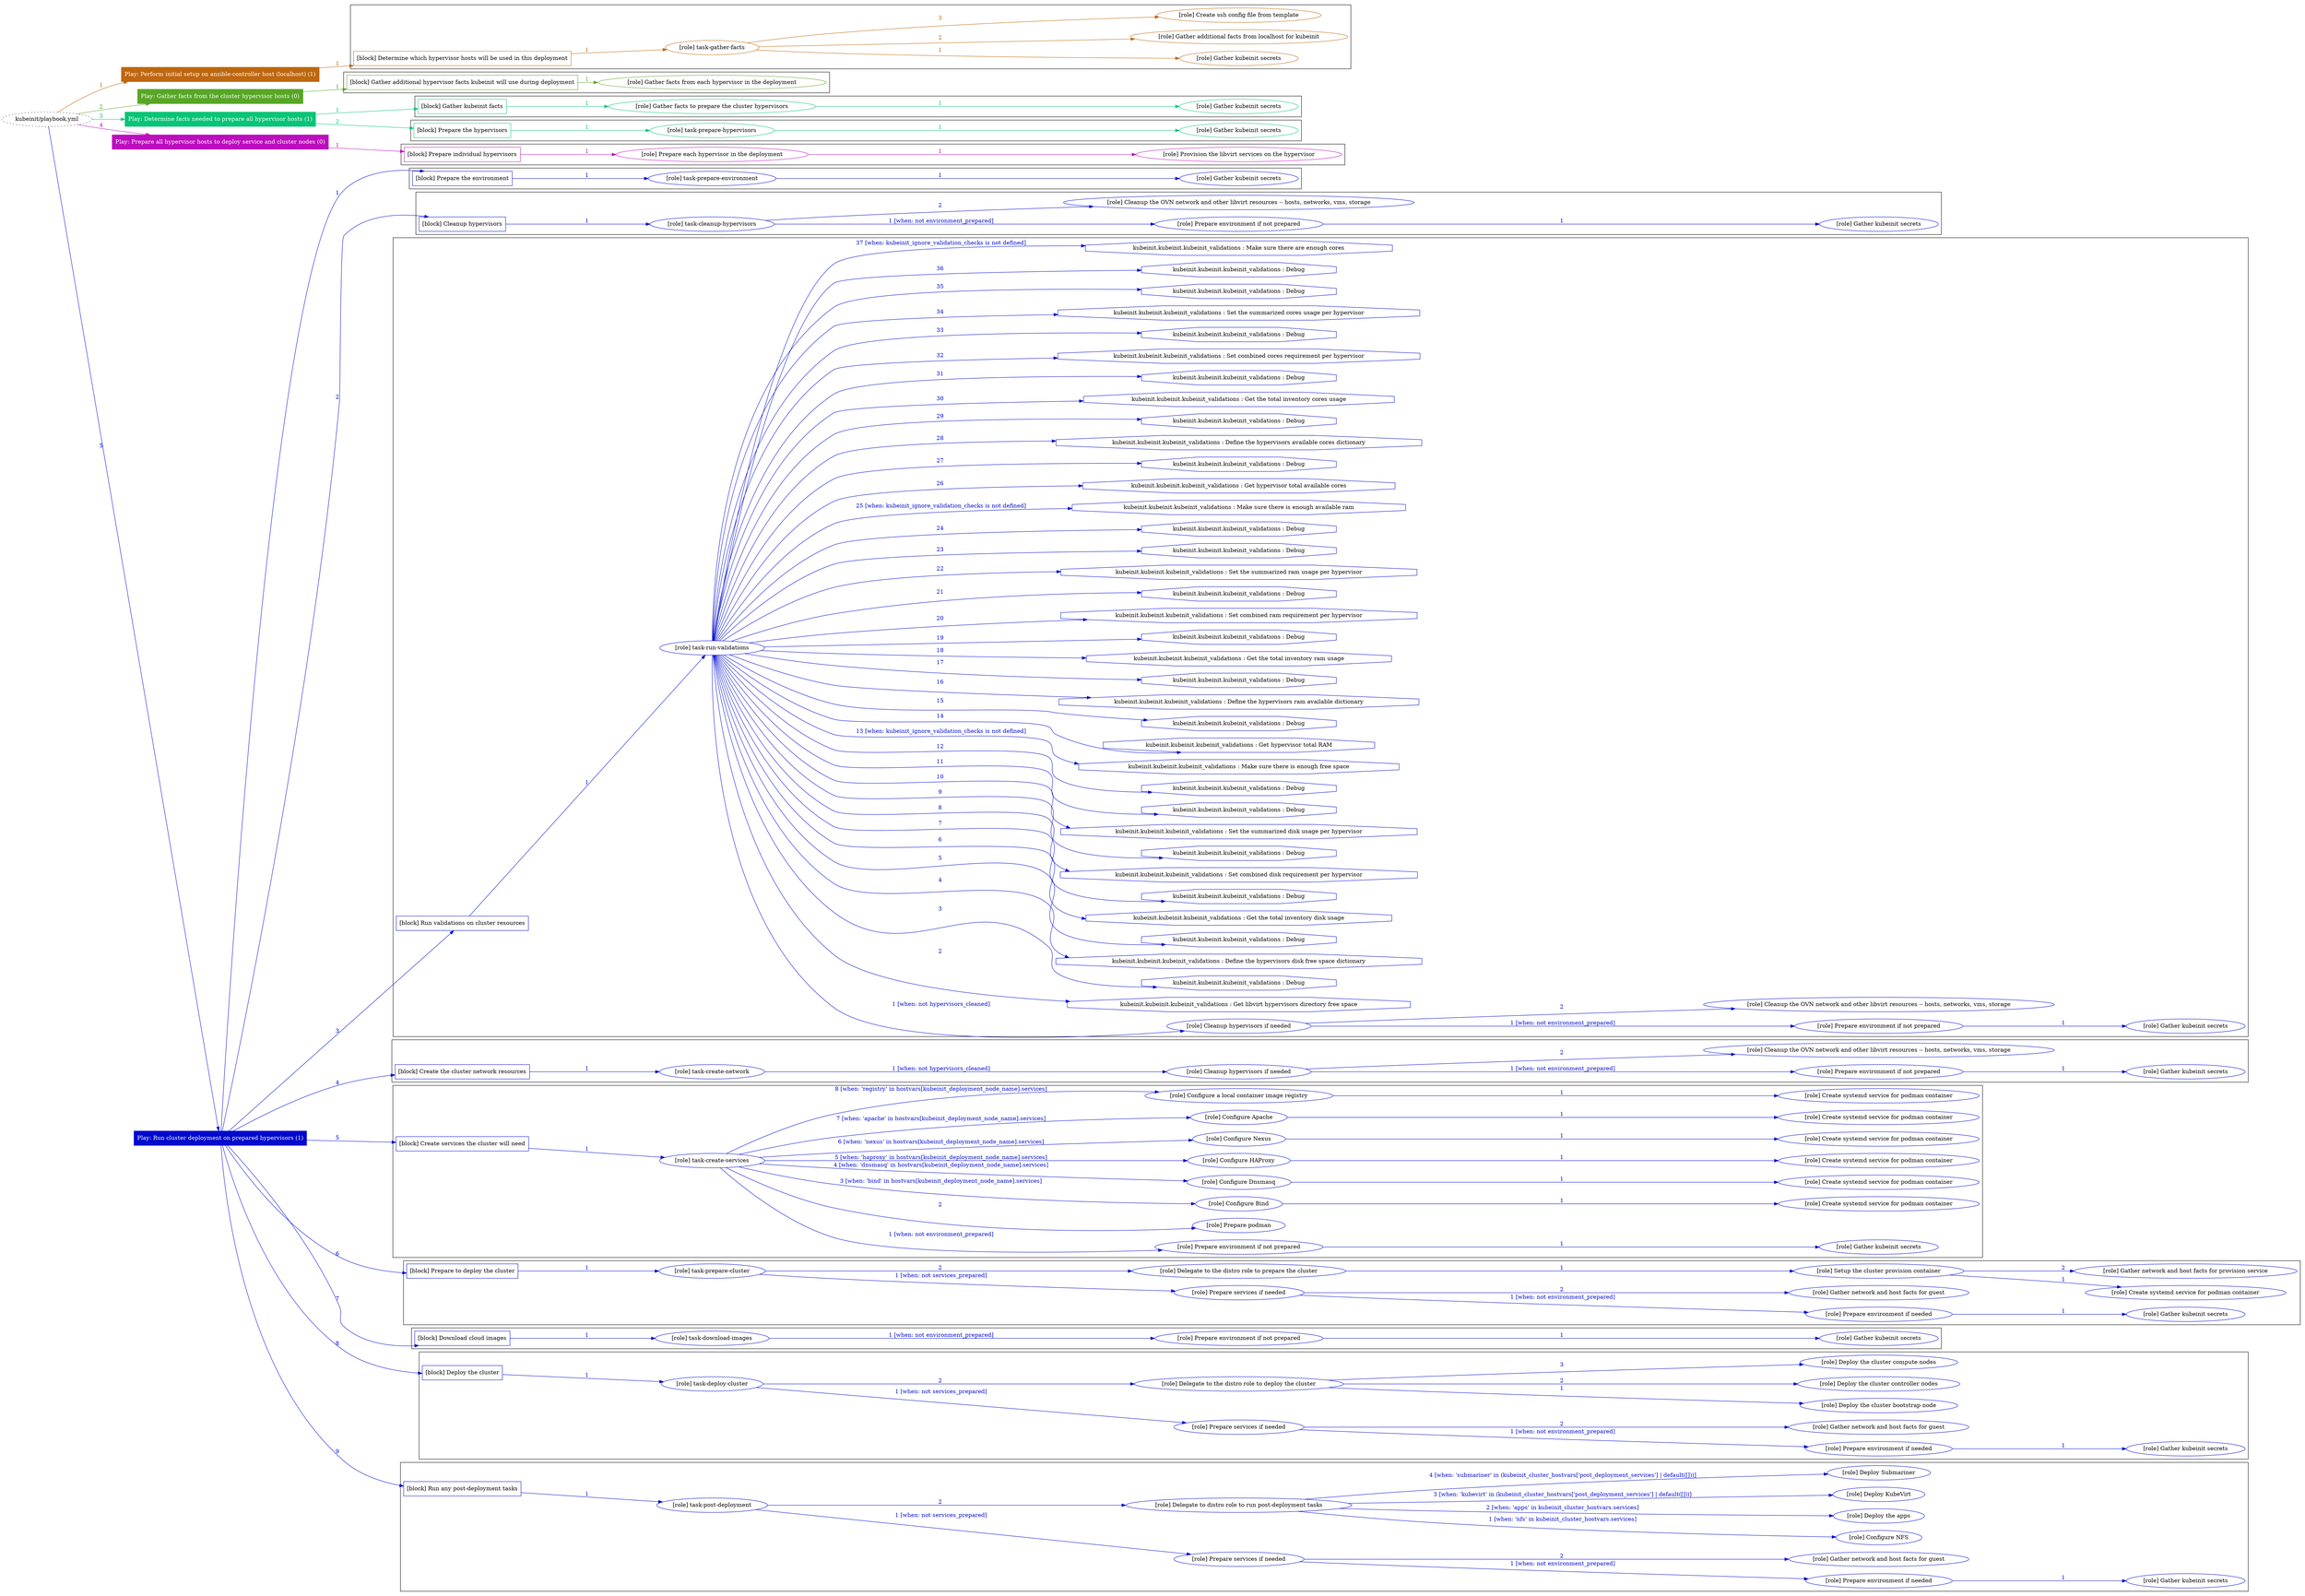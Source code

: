 digraph {
	graph [concentrate=true ordering=in rankdir=LR ratio=fill]
	edge [esep=5 sep=10]
	"kubeinit/playbook.yml" [URL="/home/runner/work/kubeinit/kubeinit/kubeinit/playbook.yml" id=playbook_6e9b1cd7 style=dotted]
	"kubeinit/playbook.yml" -> play_17828475 [label="1 " color="#be670e" fontcolor="#be670e" id=edge_2631ccce labeltooltip="1 " tooltip="1 "]
	subgraph "Play: Perform initial setup on ansible-controller host (localhost) (1)" {
		play_17828475 [label="Play: Perform initial setup on ansible-controller host (localhost) (1)" URL="/home/runner/work/kubeinit/kubeinit/kubeinit/playbook.yml" color="#be670e" fontcolor="#ffffff" id=play_17828475 shape=box style=filled tooltip=localhost]
		play_17828475 -> block_05e86f33 [label=1 color="#be670e" fontcolor="#be670e" id=edge_4483a5c8 labeltooltip=1 tooltip=1]
		subgraph cluster_block_05e86f33 {
			block_05e86f33 [label="[block] Determine which hypervisor hosts will be used in this deployment" URL="/home/runner/work/kubeinit/kubeinit/kubeinit/playbook.yml" color="#be670e" id=block_05e86f33 labeltooltip="Determine which hypervisor hosts will be used in this deployment" shape=box tooltip="Determine which hypervisor hosts will be used in this deployment"]
			block_05e86f33 -> role_974c2410 [label="1 " color="#be670e" fontcolor="#be670e" id=edge_63c6b1e0 labeltooltip="1 " tooltip="1 "]
			subgraph "task-gather-facts" {
				role_974c2410 [label="[role] task-gather-facts" URL="/home/runner/work/kubeinit/kubeinit/kubeinit/playbook.yml" color="#be670e" id=role_974c2410 tooltip="task-gather-facts"]
				role_974c2410 -> role_6c44ac92 [label="1 " color="#be670e" fontcolor="#be670e" id=edge_ca97b721 labeltooltip="1 " tooltip="1 "]
				subgraph "Gather kubeinit secrets" {
					role_6c44ac92 [label="[role] Gather kubeinit secrets" URL="/home/runner/.ansible/collections/ansible_collections/kubeinit/kubeinit/roles/kubeinit_prepare/tasks/build_hypervisors_group.yml" color="#be670e" id=role_6c44ac92 tooltip="Gather kubeinit secrets"]
				}
				role_974c2410 -> role_67366882 [label="2 " color="#be670e" fontcolor="#be670e" id=edge_5479550d labeltooltip="2 " tooltip="2 "]
				subgraph "Gather additional facts from localhost for kubeinit" {
					role_67366882 [label="[role] Gather additional facts from localhost for kubeinit" URL="/home/runner/.ansible/collections/ansible_collections/kubeinit/kubeinit/roles/kubeinit_prepare/tasks/build_hypervisors_group.yml" color="#be670e" id=role_67366882 tooltip="Gather additional facts from localhost for kubeinit"]
				}
				role_974c2410 -> role_d142d4bc [label="3 " color="#be670e" fontcolor="#be670e" id=edge_450cd1a2 labeltooltip="3 " tooltip="3 "]
				subgraph "Create ssh config file from template" {
					role_d142d4bc [label="[role] Create ssh config file from template" URL="/home/runner/.ansible/collections/ansible_collections/kubeinit/kubeinit/roles/kubeinit_prepare/tasks/build_hypervisors_group.yml" color="#be670e" id=role_d142d4bc tooltip="Create ssh config file from template"]
				}
			}
		}
	}
	"kubeinit/playbook.yml" -> play_840efe12 [label="2 " color="#58a626" fontcolor="#58a626" id=edge_7b0f6bca labeltooltip="2 " tooltip="2 "]
	subgraph "Play: Gather facts from the cluster hypervisor hosts (0)" {
		play_840efe12 [label="Play: Gather facts from the cluster hypervisor hosts (0)" URL="/home/runner/work/kubeinit/kubeinit/kubeinit/playbook.yml" color="#58a626" fontcolor="#ffffff" id=play_840efe12 shape=box style=filled tooltip="Play: Gather facts from the cluster hypervisor hosts (0)"]
		play_840efe12 -> block_e79009fc [label=1 color="#58a626" fontcolor="#58a626" id=edge_a2ae7543 labeltooltip=1 tooltip=1]
		subgraph cluster_block_e79009fc {
			block_e79009fc [label="[block] Gather additional hypervisor facts kubeinit will use during deployment" URL="/home/runner/work/kubeinit/kubeinit/kubeinit/playbook.yml" color="#58a626" id=block_e79009fc labeltooltip="Gather additional hypervisor facts kubeinit will use during deployment" shape=box tooltip="Gather additional hypervisor facts kubeinit will use during deployment"]
			block_e79009fc -> role_c709c965 [label="1 " color="#58a626" fontcolor="#58a626" id=edge_a54cef83 labeltooltip="1 " tooltip="1 "]
			subgraph "Gather facts from each hypervisor in the deployment" {
				role_c709c965 [label="[role] Gather facts from each hypervisor in the deployment" URL="/home/runner/work/kubeinit/kubeinit/kubeinit/playbook.yml" color="#58a626" id=role_c709c965 tooltip="Gather facts from each hypervisor in the deployment"]
			}
		}
	}
	"kubeinit/playbook.yml" -> play_ebd79606 [label="3 " color="#08c477" fontcolor="#08c477" id=edge_adaf4696 labeltooltip="3 " tooltip="3 "]
	subgraph "Play: Determine facts needed to prepare all hypervisor hosts (1)" {
		play_ebd79606 [label="Play: Determine facts needed to prepare all hypervisor hosts (1)" URL="/home/runner/work/kubeinit/kubeinit/kubeinit/playbook.yml" color="#08c477" fontcolor="#ffffff" id=play_ebd79606 shape=box style=filled tooltip=localhost]
		play_ebd79606 -> block_39ba3e7a [label=1 color="#08c477" fontcolor="#08c477" id=edge_d859cfcb labeltooltip=1 tooltip=1]
		subgraph cluster_block_39ba3e7a {
			block_39ba3e7a [label="[block] Gather kubeinit facts" URL="/home/runner/work/kubeinit/kubeinit/kubeinit/playbook.yml" color="#08c477" id=block_39ba3e7a labeltooltip="Gather kubeinit facts" shape=box tooltip="Gather kubeinit facts"]
			block_39ba3e7a -> role_59e2aba2 [label="1 " color="#08c477" fontcolor="#08c477" id=edge_9f83927d labeltooltip="1 " tooltip="1 "]
			subgraph "Gather facts to prepare the cluster hypervisors" {
				role_59e2aba2 [label="[role] Gather facts to prepare the cluster hypervisors" URL="/home/runner/work/kubeinit/kubeinit/kubeinit/playbook.yml" color="#08c477" id=role_59e2aba2 tooltip="Gather facts to prepare the cluster hypervisors"]
				role_59e2aba2 -> role_e1e87e1a [label="1 " color="#08c477" fontcolor="#08c477" id=edge_e8ee8a85 labeltooltip="1 " tooltip="1 "]
				subgraph "Gather kubeinit secrets" {
					role_e1e87e1a [label="[role] Gather kubeinit secrets" URL="/home/runner/.ansible/collections/ansible_collections/kubeinit/kubeinit/roles/kubeinit_prepare/tasks/gather_kubeinit_facts.yml" color="#08c477" id=role_e1e87e1a tooltip="Gather kubeinit secrets"]
				}
			}
		}
		play_ebd79606 -> block_ca07d751 [label=2 color="#08c477" fontcolor="#08c477" id=edge_2a9878cd labeltooltip=2 tooltip=2]
		subgraph cluster_block_ca07d751 {
			block_ca07d751 [label="[block] Prepare the hypervisors" URL="/home/runner/work/kubeinit/kubeinit/kubeinit/playbook.yml" color="#08c477" id=block_ca07d751 labeltooltip="Prepare the hypervisors" shape=box tooltip="Prepare the hypervisors"]
			block_ca07d751 -> role_4c857baa [label="1 " color="#08c477" fontcolor="#08c477" id=edge_a327e0c8 labeltooltip="1 " tooltip="1 "]
			subgraph "task-prepare-hypervisors" {
				role_4c857baa [label="[role] task-prepare-hypervisors" URL="/home/runner/work/kubeinit/kubeinit/kubeinit/playbook.yml" color="#08c477" id=role_4c857baa tooltip="task-prepare-hypervisors"]
				role_4c857baa -> role_1abb6927 [label="1 " color="#08c477" fontcolor="#08c477" id=edge_7c9d0575 labeltooltip="1 " tooltip="1 "]
				subgraph "Gather kubeinit secrets" {
					role_1abb6927 [label="[role] Gather kubeinit secrets" URL="/home/runner/.ansible/collections/ansible_collections/kubeinit/kubeinit/roles/kubeinit_prepare/tasks/gather_kubeinit_facts.yml" color="#08c477" id=role_1abb6927 tooltip="Gather kubeinit secrets"]
				}
			}
		}
	}
	"kubeinit/playbook.yml" -> play_6869d638 [label="4 " color="#bc0ebe" fontcolor="#bc0ebe" id=edge_450a2d82 labeltooltip="4 " tooltip="4 "]
	subgraph "Play: Prepare all hypervisor hosts to deploy service and cluster nodes (0)" {
		play_6869d638 [label="Play: Prepare all hypervisor hosts to deploy service and cluster nodes (0)" URL="/home/runner/work/kubeinit/kubeinit/kubeinit/playbook.yml" color="#bc0ebe" fontcolor="#ffffff" id=play_6869d638 shape=box style=filled tooltip="Play: Prepare all hypervisor hosts to deploy service and cluster nodes (0)"]
		play_6869d638 -> block_dd43c02d [label=1 color="#bc0ebe" fontcolor="#bc0ebe" id=edge_bb6c30a9 labeltooltip=1 tooltip=1]
		subgraph cluster_block_dd43c02d {
			block_dd43c02d [label="[block] Prepare individual hypervisors" URL="/home/runner/work/kubeinit/kubeinit/kubeinit/playbook.yml" color="#bc0ebe" id=block_dd43c02d labeltooltip="Prepare individual hypervisors" shape=box tooltip="Prepare individual hypervisors"]
			block_dd43c02d -> role_f1cc5666 [label="1 " color="#bc0ebe" fontcolor="#bc0ebe" id=edge_e613bced labeltooltip="1 " tooltip="1 "]
			subgraph "Prepare each hypervisor in the deployment" {
				role_f1cc5666 [label="[role] Prepare each hypervisor in the deployment" URL="/home/runner/work/kubeinit/kubeinit/kubeinit/playbook.yml" color="#bc0ebe" id=role_f1cc5666 tooltip="Prepare each hypervisor in the deployment"]
				role_f1cc5666 -> role_13d34763 [label="1 " color="#bc0ebe" fontcolor="#bc0ebe" id=edge_16bd6586 labeltooltip="1 " tooltip="1 "]
				subgraph "Provision the libvirt services on the hypervisor" {
					role_13d34763 [label="[role] Provision the libvirt services on the hypervisor" URL="/home/runner/.ansible/collections/ansible_collections/kubeinit/kubeinit/roles/kubeinit_prepare/tasks/prepare_hypervisor.yml" color="#bc0ebe" id=role_13d34763 tooltip="Provision the libvirt services on the hypervisor"]
				}
			}
		}
	}
	"kubeinit/playbook.yml" -> play_793fb6f6 [label="5 " color="#0009cc" fontcolor="#0009cc" id=edge_025371e0 labeltooltip="5 " tooltip="5 "]
	subgraph "Play: Run cluster deployment on prepared hypervisors (1)" {
		play_793fb6f6 [label="Play: Run cluster deployment on prepared hypervisors (1)" URL="/home/runner/work/kubeinit/kubeinit/kubeinit/playbook.yml" color="#0009cc" fontcolor="#ffffff" id=play_793fb6f6 shape=box style=filled tooltip=localhost]
		play_793fb6f6 -> block_c3327be5 [label=1 color="#0009cc" fontcolor="#0009cc" id=edge_adbe7073 labeltooltip=1 tooltip=1]
		subgraph cluster_block_c3327be5 {
			block_c3327be5 [label="[block] Prepare the environment" URL="/home/runner/work/kubeinit/kubeinit/kubeinit/playbook.yml" color="#0009cc" id=block_c3327be5 labeltooltip="Prepare the environment" shape=box tooltip="Prepare the environment"]
			block_c3327be5 -> role_411b9f0e [label="1 " color="#0009cc" fontcolor="#0009cc" id=edge_153d1f2f labeltooltip="1 " tooltip="1 "]
			subgraph "task-prepare-environment" {
				role_411b9f0e [label="[role] task-prepare-environment" URL="/home/runner/work/kubeinit/kubeinit/kubeinit/playbook.yml" color="#0009cc" id=role_411b9f0e tooltip="task-prepare-environment"]
				role_411b9f0e -> role_8570373a [label="1 " color="#0009cc" fontcolor="#0009cc" id=edge_1b6ac0b4 labeltooltip="1 " tooltip="1 "]
				subgraph "Gather kubeinit secrets" {
					role_8570373a [label="[role] Gather kubeinit secrets" URL="/home/runner/.ansible/collections/ansible_collections/kubeinit/kubeinit/roles/kubeinit_prepare/tasks/gather_kubeinit_facts.yml" color="#0009cc" id=role_8570373a tooltip="Gather kubeinit secrets"]
				}
			}
		}
		play_793fb6f6 -> block_4c3bb15e [label=2 color="#0009cc" fontcolor="#0009cc" id=edge_aaaa2c9e labeltooltip=2 tooltip=2]
		subgraph cluster_block_4c3bb15e {
			block_4c3bb15e [label="[block] Cleanup hypervisors" URL="/home/runner/work/kubeinit/kubeinit/kubeinit/playbook.yml" color="#0009cc" id=block_4c3bb15e labeltooltip="Cleanup hypervisors" shape=box tooltip="Cleanup hypervisors"]
			block_4c3bb15e -> role_53510370 [label="1 " color="#0009cc" fontcolor="#0009cc" id=edge_132494bd labeltooltip="1 " tooltip="1 "]
			subgraph "task-cleanup-hypervisors" {
				role_53510370 [label="[role] task-cleanup-hypervisors" URL="/home/runner/work/kubeinit/kubeinit/kubeinit/playbook.yml" color="#0009cc" id=role_53510370 tooltip="task-cleanup-hypervisors"]
				role_53510370 -> role_9cdfce08 [label="1 [when: not environment_prepared]" color="#0009cc" fontcolor="#0009cc" id=edge_9ce27515 labeltooltip="1 [when: not environment_prepared]" tooltip="1 [when: not environment_prepared]"]
				subgraph "Prepare environment if not prepared" {
					role_9cdfce08 [label="[role] Prepare environment if not prepared" URL="/home/runner/.ansible/collections/ansible_collections/kubeinit/kubeinit/roles/kubeinit_prepare/tasks/cleanup_hypervisors.yml" color="#0009cc" id=role_9cdfce08 tooltip="Prepare environment if not prepared"]
					role_9cdfce08 -> role_b8306196 [label="1 " color="#0009cc" fontcolor="#0009cc" id=edge_8c3e60a5 labeltooltip="1 " tooltip="1 "]
					subgraph "Gather kubeinit secrets" {
						role_b8306196 [label="[role] Gather kubeinit secrets" URL="/home/runner/.ansible/collections/ansible_collections/kubeinit/kubeinit/roles/kubeinit_prepare/tasks/gather_kubeinit_facts.yml" color="#0009cc" id=role_b8306196 tooltip="Gather kubeinit secrets"]
					}
				}
				role_53510370 -> role_f435dbc2 [label="2 " color="#0009cc" fontcolor="#0009cc" id=edge_06ce56d2 labeltooltip="2 " tooltip="2 "]
				subgraph "Cleanup the OVN network and other libvirt resources -- hosts, networks, vms, storage" {
					role_f435dbc2 [label="[role] Cleanup the OVN network and other libvirt resources -- hosts, networks, vms, storage" URL="/home/runner/.ansible/collections/ansible_collections/kubeinit/kubeinit/roles/kubeinit_prepare/tasks/cleanup_hypervisors.yml" color="#0009cc" id=role_f435dbc2 tooltip="Cleanup the OVN network and other libvirt resources -- hosts, networks, vms, storage"]
				}
			}
		}
		play_793fb6f6 -> block_ac46249a [label=3 color="#0009cc" fontcolor="#0009cc" id=edge_e923f9e0 labeltooltip=3 tooltip=3]
		subgraph cluster_block_ac46249a {
			block_ac46249a [label="[block] Run validations on cluster resources" URL="/home/runner/work/kubeinit/kubeinit/kubeinit/playbook.yml" color="#0009cc" id=block_ac46249a labeltooltip="Run validations on cluster resources" shape=box tooltip="Run validations on cluster resources"]
			block_ac46249a -> role_571c3958 [label="1 " color="#0009cc" fontcolor="#0009cc" id=edge_da13a7b1 labeltooltip="1 " tooltip="1 "]
			subgraph "task-run-validations" {
				role_571c3958 [label="[role] task-run-validations" URL="/home/runner/work/kubeinit/kubeinit/kubeinit/playbook.yml" color="#0009cc" id=role_571c3958 tooltip="task-run-validations"]
				role_571c3958 -> role_8099f9e7 [label="1 [when: not hypervisors_cleaned]" color="#0009cc" fontcolor="#0009cc" id=edge_ddad32be labeltooltip="1 [when: not hypervisors_cleaned]" tooltip="1 [when: not hypervisors_cleaned]"]
				subgraph "Cleanup hypervisors if needed" {
					role_8099f9e7 [label="[role] Cleanup hypervisors if needed" URL="/home/runner/.ansible/collections/ansible_collections/kubeinit/kubeinit/roles/kubeinit_validations/tasks/main.yml" color="#0009cc" id=role_8099f9e7 tooltip="Cleanup hypervisors if needed"]
					role_8099f9e7 -> role_c64f1061 [label="1 [when: not environment_prepared]" color="#0009cc" fontcolor="#0009cc" id=edge_92e6f1b6 labeltooltip="1 [when: not environment_prepared]" tooltip="1 [when: not environment_prepared]"]
					subgraph "Prepare environment if not prepared" {
						role_c64f1061 [label="[role] Prepare environment if not prepared" URL="/home/runner/.ansible/collections/ansible_collections/kubeinit/kubeinit/roles/kubeinit_prepare/tasks/cleanup_hypervisors.yml" color="#0009cc" id=role_c64f1061 tooltip="Prepare environment if not prepared"]
						role_c64f1061 -> role_82dc3c8f [label="1 " color="#0009cc" fontcolor="#0009cc" id=edge_ea21cf1c labeltooltip="1 " tooltip="1 "]
						subgraph "Gather kubeinit secrets" {
							role_82dc3c8f [label="[role] Gather kubeinit secrets" URL="/home/runner/.ansible/collections/ansible_collections/kubeinit/kubeinit/roles/kubeinit_prepare/tasks/gather_kubeinit_facts.yml" color="#0009cc" id=role_82dc3c8f tooltip="Gather kubeinit secrets"]
						}
					}
					role_8099f9e7 -> role_727f6ccc [label="2 " color="#0009cc" fontcolor="#0009cc" id=edge_0e42f7ba labeltooltip="2 " tooltip="2 "]
					subgraph "Cleanup the OVN network and other libvirt resources -- hosts, networks, vms, storage" {
						role_727f6ccc [label="[role] Cleanup the OVN network and other libvirt resources -- hosts, networks, vms, storage" URL="/home/runner/.ansible/collections/ansible_collections/kubeinit/kubeinit/roles/kubeinit_prepare/tasks/cleanup_hypervisors.yml" color="#0009cc" id=role_727f6ccc tooltip="Cleanup the OVN network and other libvirt resources -- hosts, networks, vms, storage"]
					}
				}
				task_010ec82b [label="kubeinit.kubeinit.kubeinit_validations : Get libvirt hypervisors directory free space" URL="/home/runner/.ansible/collections/ansible_collections/kubeinit/kubeinit/roles/kubeinit_validations/tasks/10_libvirt_free_space.yml" color="#0009cc" id=task_010ec82b shape=octagon tooltip="kubeinit.kubeinit.kubeinit_validations : Get libvirt hypervisors directory free space"]
				role_571c3958 -> task_010ec82b [label="2 " color="#0009cc" fontcolor="#0009cc" id=edge_9d52810e labeltooltip="2 " tooltip="2 "]
				task_3d9d608a [label="kubeinit.kubeinit.kubeinit_validations : Debug" URL="/home/runner/.ansible/collections/ansible_collections/kubeinit/kubeinit/roles/kubeinit_validations/tasks/10_libvirt_free_space.yml" color="#0009cc" id=task_3d9d608a shape=octagon tooltip="kubeinit.kubeinit.kubeinit_validations : Debug"]
				role_571c3958 -> task_3d9d608a [label="3 " color="#0009cc" fontcolor="#0009cc" id=edge_87c4b4f4 labeltooltip="3 " tooltip="3 "]
				task_3bdbdf79 [label="kubeinit.kubeinit.kubeinit_validations : Define the hypervisors disk free space dictionary" URL="/home/runner/.ansible/collections/ansible_collections/kubeinit/kubeinit/roles/kubeinit_validations/tasks/10_libvirt_free_space.yml" color="#0009cc" id=task_3bdbdf79 shape=octagon tooltip="kubeinit.kubeinit.kubeinit_validations : Define the hypervisors disk free space dictionary"]
				role_571c3958 -> task_3bdbdf79 [label="4 " color="#0009cc" fontcolor="#0009cc" id=edge_0bcbb2ab labeltooltip="4 " tooltip="4 "]
				task_bd0b3fbe [label="kubeinit.kubeinit.kubeinit_validations : Debug" URL="/home/runner/.ansible/collections/ansible_collections/kubeinit/kubeinit/roles/kubeinit_validations/tasks/10_libvirt_free_space.yml" color="#0009cc" id=task_bd0b3fbe shape=octagon tooltip="kubeinit.kubeinit.kubeinit_validations : Debug"]
				role_571c3958 -> task_bd0b3fbe [label="5 " color="#0009cc" fontcolor="#0009cc" id=edge_f17867e4 labeltooltip="5 " tooltip="5 "]
				task_4c97fc6e [label="kubeinit.kubeinit.kubeinit_validations : Get the total inventory disk usage" URL="/home/runner/.ansible/collections/ansible_collections/kubeinit/kubeinit/roles/kubeinit_validations/tasks/10_libvirt_free_space.yml" color="#0009cc" id=task_4c97fc6e shape=octagon tooltip="kubeinit.kubeinit.kubeinit_validations : Get the total inventory disk usage"]
				role_571c3958 -> task_4c97fc6e [label="6 " color="#0009cc" fontcolor="#0009cc" id=edge_a9cf1e4e labeltooltip="6 " tooltip="6 "]
				task_890a0a61 [label="kubeinit.kubeinit.kubeinit_validations : Debug" URL="/home/runner/.ansible/collections/ansible_collections/kubeinit/kubeinit/roles/kubeinit_validations/tasks/10_libvirt_free_space.yml" color="#0009cc" id=task_890a0a61 shape=octagon tooltip="kubeinit.kubeinit.kubeinit_validations : Debug"]
				role_571c3958 -> task_890a0a61 [label="7 " color="#0009cc" fontcolor="#0009cc" id=edge_72bd10d7 labeltooltip="7 " tooltip="7 "]
				task_f452ad16 [label="kubeinit.kubeinit.kubeinit_validations : Set combined disk requirement per hypervisor" URL="/home/runner/.ansible/collections/ansible_collections/kubeinit/kubeinit/roles/kubeinit_validations/tasks/10_libvirt_free_space.yml" color="#0009cc" id=task_f452ad16 shape=octagon tooltip="kubeinit.kubeinit.kubeinit_validations : Set combined disk requirement per hypervisor"]
				role_571c3958 -> task_f452ad16 [label="8 " color="#0009cc" fontcolor="#0009cc" id=edge_de9f2be6 labeltooltip="8 " tooltip="8 "]
				task_45d91da0 [label="kubeinit.kubeinit.kubeinit_validations : Debug" URL="/home/runner/.ansible/collections/ansible_collections/kubeinit/kubeinit/roles/kubeinit_validations/tasks/10_libvirt_free_space.yml" color="#0009cc" id=task_45d91da0 shape=octagon tooltip="kubeinit.kubeinit.kubeinit_validations : Debug"]
				role_571c3958 -> task_45d91da0 [label="9 " color="#0009cc" fontcolor="#0009cc" id=edge_556b400a labeltooltip="9 " tooltip="9 "]
				task_d1f05ec2 [label="kubeinit.kubeinit.kubeinit_validations : Set the summarized disk usage per hypervisor" URL="/home/runner/.ansible/collections/ansible_collections/kubeinit/kubeinit/roles/kubeinit_validations/tasks/10_libvirt_free_space.yml" color="#0009cc" id=task_d1f05ec2 shape=octagon tooltip="kubeinit.kubeinit.kubeinit_validations : Set the summarized disk usage per hypervisor"]
				role_571c3958 -> task_d1f05ec2 [label="10 " color="#0009cc" fontcolor="#0009cc" id=edge_0d52d64e labeltooltip="10 " tooltip="10 "]
				task_83856a17 [label="kubeinit.kubeinit.kubeinit_validations : Debug" URL="/home/runner/.ansible/collections/ansible_collections/kubeinit/kubeinit/roles/kubeinit_validations/tasks/10_libvirt_free_space.yml" color="#0009cc" id=task_83856a17 shape=octagon tooltip="kubeinit.kubeinit.kubeinit_validations : Debug"]
				role_571c3958 -> task_83856a17 [label="11 " color="#0009cc" fontcolor="#0009cc" id=edge_b68e82c3 labeltooltip="11 " tooltip="11 "]
				task_8b8833a7 [label="kubeinit.kubeinit.kubeinit_validations : Debug" URL="/home/runner/.ansible/collections/ansible_collections/kubeinit/kubeinit/roles/kubeinit_validations/tasks/10_libvirt_free_space.yml" color="#0009cc" id=task_8b8833a7 shape=octagon tooltip="kubeinit.kubeinit.kubeinit_validations : Debug"]
				role_571c3958 -> task_8b8833a7 [label="12 " color="#0009cc" fontcolor="#0009cc" id=edge_52847f4e labeltooltip="12 " tooltip="12 "]
				task_f68ca1b2 [label="kubeinit.kubeinit.kubeinit_validations : Make sure there is enough free space" URL="/home/runner/.ansible/collections/ansible_collections/kubeinit/kubeinit/roles/kubeinit_validations/tasks/10_libvirt_free_space.yml" color="#0009cc" id=task_f68ca1b2 shape=octagon tooltip="kubeinit.kubeinit.kubeinit_validations : Make sure there is enough free space"]
				role_571c3958 -> task_f68ca1b2 [label="13 [when: kubeinit_ignore_validation_checks is not defined]" color="#0009cc" fontcolor="#0009cc" id=edge_0d8b22ad labeltooltip="13 [when: kubeinit_ignore_validation_checks is not defined]" tooltip="13 [when: kubeinit_ignore_validation_checks is not defined]"]
				task_7ef9685b [label="kubeinit.kubeinit.kubeinit_validations : Get hypervisor total RAM" URL="/home/runner/.ansible/collections/ansible_collections/kubeinit/kubeinit/roles/kubeinit_validations/tasks/20_libvirt_available_ram.yml" color="#0009cc" id=task_7ef9685b shape=octagon tooltip="kubeinit.kubeinit.kubeinit_validations : Get hypervisor total RAM"]
				role_571c3958 -> task_7ef9685b [label="14 " color="#0009cc" fontcolor="#0009cc" id=edge_4d56c7b6 labeltooltip="14 " tooltip="14 "]
				task_36574933 [label="kubeinit.kubeinit.kubeinit_validations : Debug" URL="/home/runner/.ansible/collections/ansible_collections/kubeinit/kubeinit/roles/kubeinit_validations/tasks/20_libvirt_available_ram.yml" color="#0009cc" id=task_36574933 shape=octagon tooltip="kubeinit.kubeinit.kubeinit_validations : Debug"]
				role_571c3958 -> task_36574933 [label="15 " color="#0009cc" fontcolor="#0009cc" id=edge_6ebfaaa6 labeltooltip="15 " tooltip="15 "]
				task_1a04e9ab [label="kubeinit.kubeinit.kubeinit_validations : Define the hypervisors ram available dictionary" URL="/home/runner/.ansible/collections/ansible_collections/kubeinit/kubeinit/roles/kubeinit_validations/tasks/20_libvirt_available_ram.yml" color="#0009cc" id=task_1a04e9ab shape=octagon tooltip="kubeinit.kubeinit.kubeinit_validations : Define the hypervisors ram available dictionary"]
				role_571c3958 -> task_1a04e9ab [label="16 " color="#0009cc" fontcolor="#0009cc" id=edge_77b17ad4 labeltooltip="16 " tooltip="16 "]
				task_a011b492 [label="kubeinit.kubeinit.kubeinit_validations : Debug" URL="/home/runner/.ansible/collections/ansible_collections/kubeinit/kubeinit/roles/kubeinit_validations/tasks/20_libvirt_available_ram.yml" color="#0009cc" id=task_a011b492 shape=octagon tooltip="kubeinit.kubeinit.kubeinit_validations : Debug"]
				role_571c3958 -> task_a011b492 [label="17 " color="#0009cc" fontcolor="#0009cc" id=edge_66f3148d labeltooltip="17 " tooltip="17 "]
				task_8c4d11b5 [label="kubeinit.kubeinit.kubeinit_validations : Get the total inventory ram usage" URL="/home/runner/.ansible/collections/ansible_collections/kubeinit/kubeinit/roles/kubeinit_validations/tasks/20_libvirt_available_ram.yml" color="#0009cc" id=task_8c4d11b5 shape=octagon tooltip="kubeinit.kubeinit.kubeinit_validations : Get the total inventory ram usage"]
				role_571c3958 -> task_8c4d11b5 [label="18 " color="#0009cc" fontcolor="#0009cc" id=edge_ff8cc958 labeltooltip="18 " tooltip="18 "]
				task_89d49323 [label="kubeinit.kubeinit.kubeinit_validations : Debug" URL="/home/runner/.ansible/collections/ansible_collections/kubeinit/kubeinit/roles/kubeinit_validations/tasks/20_libvirt_available_ram.yml" color="#0009cc" id=task_89d49323 shape=octagon tooltip="kubeinit.kubeinit.kubeinit_validations : Debug"]
				role_571c3958 -> task_89d49323 [label="19 " color="#0009cc" fontcolor="#0009cc" id=edge_160cbe3e labeltooltip="19 " tooltip="19 "]
				task_5cb8ec16 [label="kubeinit.kubeinit.kubeinit_validations : Set combined ram requirement per hypervisor" URL="/home/runner/.ansible/collections/ansible_collections/kubeinit/kubeinit/roles/kubeinit_validations/tasks/20_libvirt_available_ram.yml" color="#0009cc" id=task_5cb8ec16 shape=octagon tooltip="kubeinit.kubeinit.kubeinit_validations : Set combined ram requirement per hypervisor"]
				role_571c3958 -> task_5cb8ec16 [label="20 " color="#0009cc" fontcolor="#0009cc" id=edge_57994398 labeltooltip="20 " tooltip="20 "]
				task_177f886f [label="kubeinit.kubeinit.kubeinit_validations : Debug" URL="/home/runner/.ansible/collections/ansible_collections/kubeinit/kubeinit/roles/kubeinit_validations/tasks/20_libvirt_available_ram.yml" color="#0009cc" id=task_177f886f shape=octagon tooltip="kubeinit.kubeinit.kubeinit_validations : Debug"]
				role_571c3958 -> task_177f886f [label="21 " color="#0009cc" fontcolor="#0009cc" id=edge_45761af9 labeltooltip="21 " tooltip="21 "]
				task_1d4fa5b5 [label="kubeinit.kubeinit.kubeinit_validations : Set the summarized ram usage per hypervisor" URL="/home/runner/.ansible/collections/ansible_collections/kubeinit/kubeinit/roles/kubeinit_validations/tasks/20_libvirt_available_ram.yml" color="#0009cc" id=task_1d4fa5b5 shape=octagon tooltip="kubeinit.kubeinit.kubeinit_validations : Set the summarized ram usage per hypervisor"]
				role_571c3958 -> task_1d4fa5b5 [label="22 " color="#0009cc" fontcolor="#0009cc" id=edge_03c9fbe1 labeltooltip="22 " tooltip="22 "]
				task_07105c2c [label="kubeinit.kubeinit.kubeinit_validations : Debug" URL="/home/runner/.ansible/collections/ansible_collections/kubeinit/kubeinit/roles/kubeinit_validations/tasks/20_libvirt_available_ram.yml" color="#0009cc" id=task_07105c2c shape=octagon tooltip="kubeinit.kubeinit.kubeinit_validations : Debug"]
				role_571c3958 -> task_07105c2c [label="23 " color="#0009cc" fontcolor="#0009cc" id=edge_1675e3d8 labeltooltip="23 " tooltip="23 "]
				task_1fe52749 [label="kubeinit.kubeinit.kubeinit_validations : Debug" URL="/home/runner/.ansible/collections/ansible_collections/kubeinit/kubeinit/roles/kubeinit_validations/tasks/20_libvirt_available_ram.yml" color="#0009cc" id=task_1fe52749 shape=octagon tooltip="kubeinit.kubeinit.kubeinit_validations : Debug"]
				role_571c3958 -> task_1fe52749 [label="24 " color="#0009cc" fontcolor="#0009cc" id=edge_bccd0233 labeltooltip="24 " tooltip="24 "]
				task_68168eb7 [label="kubeinit.kubeinit.kubeinit_validations : Make sure there is enough available ram" URL="/home/runner/.ansible/collections/ansible_collections/kubeinit/kubeinit/roles/kubeinit_validations/tasks/20_libvirt_available_ram.yml" color="#0009cc" id=task_68168eb7 shape=octagon tooltip="kubeinit.kubeinit.kubeinit_validations : Make sure there is enough available ram"]
				role_571c3958 -> task_68168eb7 [label="25 [when: kubeinit_ignore_validation_checks is not defined]" color="#0009cc" fontcolor="#0009cc" id=edge_7fab0d46 labeltooltip="25 [when: kubeinit_ignore_validation_checks is not defined]" tooltip="25 [when: kubeinit_ignore_validation_checks is not defined]"]
				task_ae0fb831 [label="kubeinit.kubeinit.kubeinit_validations : Get hypervisor total available cores" URL="/home/runner/.ansible/collections/ansible_collections/kubeinit/kubeinit/roles/kubeinit_validations/tasks/30_libvirt_check_cpu_cores.yml" color="#0009cc" id=task_ae0fb831 shape=octagon tooltip="kubeinit.kubeinit.kubeinit_validations : Get hypervisor total available cores"]
				role_571c3958 -> task_ae0fb831 [label="26 " color="#0009cc" fontcolor="#0009cc" id=edge_ec31185a labeltooltip="26 " tooltip="26 "]
				task_2be2d2ab [label="kubeinit.kubeinit.kubeinit_validations : Debug" URL="/home/runner/.ansible/collections/ansible_collections/kubeinit/kubeinit/roles/kubeinit_validations/tasks/30_libvirt_check_cpu_cores.yml" color="#0009cc" id=task_2be2d2ab shape=octagon tooltip="kubeinit.kubeinit.kubeinit_validations : Debug"]
				role_571c3958 -> task_2be2d2ab [label="27 " color="#0009cc" fontcolor="#0009cc" id=edge_c05d861b labeltooltip="27 " tooltip="27 "]
				task_56923c7c [label="kubeinit.kubeinit.kubeinit_validations : Define the hypervisors available cores dictionary" URL="/home/runner/.ansible/collections/ansible_collections/kubeinit/kubeinit/roles/kubeinit_validations/tasks/30_libvirt_check_cpu_cores.yml" color="#0009cc" id=task_56923c7c shape=octagon tooltip="kubeinit.kubeinit.kubeinit_validations : Define the hypervisors available cores dictionary"]
				role_571c3958 -> task_56923c7c [label="28 " color="#0009cc" fontcolor="#0009cc" id=edge_86a9abf6 labeltooltip="28 " tooltip="28 "]
				task_bac04d6a [label="kubeinit.kubeinit.kubeinit_validations : Debug" URL="/home/runner/.ansible/collections/ansible_collections/kubeinit/kubeinit/roles/kubeinit_validations/tasks/30_libvirt_check_cpu_cores.yml" color="#0009cc" id=task_bac04d6a shape=octagon tooltip="kubeinit.kubeinit.kubeinit_validations : Debug"]
				role_571c3958 -> task_bac04d6a [label="29 " color="#0009cc" fontcolor="#0009cc" id=edge_548f52c8 labeltooltip="29 " tooltip="29 "]
				task_cf58dfba [label="kubeinit.kubeinit.kubeinit_validations : Get the total inventory cores usage" URL="/home/runner/.ansible/collections/ansible_collections/kubeinit/kubeinit/roles/kubeinit_validations/tasks/30_libvirt_check_cpu_cores.yml" color="#0009cc" id=task_cf58dfba shape=octagon tooltip="kubeinit.kubeinit.kubeinit_validations : Get the total inventory cores usage"]
				role_571c3958 -> task_cf58dfba [label="30 " color="#0009cc" fontcolor="#0009cc" id=edge_1f83bc26 labeltooltip="30 " tooltip="30 "]
				task_9583d3d8 [label="kubeinit.kubeinit.kubeinit_validations : Debug" URL="/home/runner/.ansible/collections/ansible_collections/kubeinit/kubeinit/roles/kubeinit_validations/tasks/30_libvirt_check_cpu_cores.yml" color="#0009cc" id=task_9583d3d8 shape=octagon tooltip="kubeinit.kubeinit.kubeinit_validations : Debug"]
				role_571c3958 -> task_9583d3d8 [label="31 " color="#0009cc" fontcolor="#0009cc" id=edge_afadf03e labeltooltip="31 " tooltip="31 "]
				task_95c19719 [label="kubeinit.kubeinit.kubeinit_validations : Set combined cores requirement per hypervisor" URL="/home/runner/.ansible/collections/ansible_collections/kubeinit/kubeinit/roles/kubeinit_validations/tasks/30_libvirt_check_cpu_cores.yml" color="#0009cc" id=task_95c19719 shape=octagon tooltip="kubeinit.kubeinit.kubeinit_validations : Set combined cores requirement per hypervisor"]
				role_571c3958 -> task_95c19719 [label="32 " color="#0009cc" fontcolor="#0009cc" id=edge_472f8faf labeltooltip="32 " tooltip="32 "]
				task_32cab917 [label="kubeinit.kubeinit.kubeinit_validations : Debug" URL="/home/runner/.ansible/collections/ansible_collections/kubeinit/kubeinit/roles/kubeinit_validations/tasks/30_libvirt_check_cpu_cores.yml" color="#0009cc" id=task_32cab917 shape=octagon tooltip="kubeinit.kubeinit.kubeinit_validations : Debug"]
				role_571c3958 -> task_32cab917 [label="33 " color="#0009cc" fontcolor="#0009cc" id=edge_6625c710 labeltooltip="33 " tooltip="33 "]
				task_f7581b38 [label="kubeinit.kubeinit.kubeinit_validations : Set the summarized cores usage per hypervisor" URL="/home/runner/.ansible/collections/ansible_collections/kubeinit/kubeinit/roles/kubeinit_validations/tasks/30_libvirt_check_cpu_cores.yml" color="#0009cc" id=task_f7581b38 shape=octagon tooltip="kubeinit.kubeinit.kubeinit_validations : Set the summarized cores usage per hypervisor"]
				role_571c3958 -> task_f7581b38 [label="34 " color="#0009cc" fontcolor="#0009cc" id=edge_d1449011 labeltooltip="34 " tooltip="34 "]
				task_a549dccc [label="kubeinit.kubeinit.kubeinit_validations : Debug" URL="/home/runner/.ansible/collections/ansible_collections/kubeinit/kubeinit/roles/kubeinit_validations/tasks/30_libvirt_check_cpu_cores.yml" color="#0009cc" id=task_a549dccc shape=octagon tooltip="kubeinit.kubeinit.kubeinit_validations : Debug"]
				role_571c3958 -> task_a549dccc [label="35 " color="#0009cc" fontcolor="#0009cc" id=edge_e06e33d0 labeltooltip="35 " tooltip="35 "]
				task_21e531a4 [label="kubeinit.kubeinit.kubeinit_validations : Debug" URL="/home/runner/.ansible/collections/ansible_collections/kubeinit/kubeinit/roles/kubeinit_validations/tasks/30_libvirt_check_cpu_cores.yml" color="#0009cc" id=task_21e531a4 shape=octagon tooltip="kubeinit.kubeinit.kubeinit_validations : Debug"]
				role_571c3958 -> task_21e531a4 [label="36 " color="#0009cc" fontcolor="#0009cc" id=edge_df461ccc labeltooltip="36 " tooltip="36 "]
				task_925e9026 [label="kubeinit.kubeinit.kubeinit_validations : Make sure there are enough cores" URL="/home/runner/.ansible/collections/ansible_collections/kubeinit/kubeinit/roles/kubeinit_validations/tasks/30_libvirt_check_cpu_cores.yml" color="#0009cc" id=task_925e9026 shape=octagon tooltip="kubeinit.kubeinit.kubeinit_validations : Make sure there are enough cores"]
				role_571c3958 -> task_925e9026 [label="37 [when: kubeinit_ignore_validation_checks is not defined]" color="#0009cc" fontcolor="#0009cc" id=edge_09426561 labeltooltip="37 [when: kubeinit_ignore_validation_checks is not defined]" tooltip="37 [when: kubeinit_ignore_validation_checks is not defined]"]
			}
		}
		play_793fb6f6 -> block_7cfd5d69 [label=4 color="#0009cc" fontcolor="#0009cc" id=edge_b1368179 labeltooltip=4 tooltip=4]
		subgraph cluster_block_7cfd5d69 {
			block_7cfd5d69 [label="[block] Create the cluster network resources" URL="/home/runner/work/kubeinit/kubeinit/kubeinit/playbook.yml" color="#0009cc" id=block_7cfd5d69 labeltooltip="Create the cluster network resources" shape=box tooltip="Create the cluster network resources"]
			block_7cfd5d69 -> role_c23abfe1 [label="1 " color="#0009cc" fontcolor="#0009cc" id=edge_57d25110 labeltooltip="1 " tooltip="1 "]
			subgraph "task-create-network" {
				role_c23abfe1 [label="[role] task-create-network" URL="/home/runner/work/kubeinit/kubeinit/kubeinit/playbook.yml" color="#0009cc" id=role_c23abfe1 tooltip="task-create-network"]
				role_c23abfe1 -> role_f2722ebe [label="1 [when: not hypervisors_cleaned]" color="#0009cc" fontcolor="#0009cc" id=edge_88d4cdff labeltooltip="1 [when: not hypervisors_cleaned]" tooltip="1 [when: not hypervisors_cleaned]"]
				subgraph "Cleanup hypervisors if needed" {
					role_f2722ebe [label="[role] Cleanup hypervisors if needed" URL="/home/runner/.ansible/collections/ansible_collections/kubeinit/kubeinit/roles/kubeinit_libvirt/tasks/create_network.yml" color="#0009cc" id=role_f2722ebe tooltip="Cleanup hypervisors if needed"]
					role_f2722ebe -> role_2c593672 [label="1 [when: not environment_prepared]" color="#0009cc" fontcolor="#0009cc" id=edge_6e3a1758 labeltooltip="1 [when: not environment_prepared]" tooltip="1 [when: not environment_prepared]"]
					subgraph "Prepare environment if not prepared" {
						role_2c593672 [label="[role] Prepare environment if not prepared" URL="/home/runner/.ansible/collections/ansible_collections/kubeinit/kubeinit/roles/kubeinit_prepare/tasks/cleanup_hypervisors.yml" color="#0009cc" id=role_2c593672 tooltip="Prepare environment if not prepared"]
						role_2c593672 -> role_60448339 [label="1 " color="#0009cc" fontcolor="#0009cc" id=edge_dc359c46 labeltooltip="1 " tooltip="1 "]
						subgraph "Gather kubeinit secrets" {
							role_60448339 [label="[role] Gather kubeinit secrets" URL="/home/runner/.ansible/collections/ansible_collections/kubeinit/kubeinit/roles/kubeinit_prepare/tasks/gather_kubeinit_facts.yml" color="#0009cc" id=role_60448339 tooltip="Gather kubeinit secrets"]
						}
					}
					role_f2722ebe -> role_754ea61e [label="2 " color="#0009cc" fontcolor="#0009cc" id=edge_1a9c1e5d labeltooltip="2 " tooltip="2 "]
					subgraph "Cleanup the OVN network and other libvirt resources -- hosts, networks, vms, storage" {
						role_754ea61e [label="[role] Cleanup the OVN network and other libvirt resources -- hosts, networks, vms, storage" URL="/home/runner/.ansible/collections/ansible_collections/kubeinit/kubeinit/roles/kubeinit_prepare/tasks/cleanup_hypervisors.yml" color="#0009cc" id=role_754ea61e tooltip="Cleanup the OVN network and other libvirt resources -- hosts, networks, vms, storage"]
					}
				}
			}
		}
		play_793fb6f6 -> block_9a13f469 [label=5 color="#0009cc" fontcolor="#0009cc" id=edge_bee0944e labeltooltip=5 tooltip=5]
		subgraph cluster_block_9a13f469 {
			block_9a13f469 [label="[block] Create services the cluster will need" URL="/home/runner/work/kubeinit/kubeinit/kubeinit/playbook.yml" color="#0009cc" id=block_9a13f469 labeltooltip="Create services the cluster will need" shape=box tooltip="Create services the cluster will need"]
			block_9a13f469 -> role_1e52093f [label="1 " color="#0009cc" fontcolor="#0009cc" id=edge_93c9cfeb labeltooltip="1 " tooltip="1 "]
			subgraph "task-create-services" {
				role_1e52093f [label="[role] task-create-services" URL="/home/runner/work/kubeinit/kubeinit/kubeinit/playbook.yml" color="#0009cc" id=role_1e52093f tooltip="task-create-services"]
				role_1e52093f -> role_2fd92b0b [label="1 [when: not environment_prepared]" color="#0009cc" fontcolor="#0009cc" id=edge_be4c80f6 labeltooltip="1 [when: not environment_prepared]" tooltip="1 [when: not environment_prepared]"]
				subgraph "Prepare environment if not prepared" {
					role_2fd92b0b [label="[role] Prepare environment if not prepared" URL="/home/runner/.ansible/collections/ansible_collections/kubeinit/kubeinit/roles/kubeinit_services/tasks/main.yml" color="#0009cc" id=role_2fd92b0b tooltip="Prepare environment if not prepared"]
					role_2fd92b0b -> role_0ec6e8e7 [label="1 " color="#0009cc" fontcolor="#0009cc" id=edge_a689f354 labeltooltip="1 " tooltip="1 "]
					subgraph "Gather kubeinit secrets" {
						role_0ec6e8e7 [label="[role] Gather kubeinit secrets" URL="/home/runner/.ansible/collections/ansible_collections/kubeinit/kubeinit/roles/kubeinit_prepare/tasks/gather_kubeinit_facts.yml" color="#0009cc" id=role_0ec6e8e7 tooltip="Gather kubeinit secrets"]
					}
				}
				role_1e52093f -> role_c908f881 [label="2 " color="#0009cc" fontcolor="#0009cc" id=edge_7ee8e7b7 labeltooltip="2 " tooltip="2 "]
				subgraph "Prepare podman" {
					role_c908f881 [label="[role] Prepare podman" URL="/home/runner/.ansible/collections/ansible_collections/kubeinit/kubeinit/roles/kubeinit_services/tasks/00_create_service_pod.yml" color="#0009cc" id=role_c908f881 tooltip="Prepare podman"]
				}
				role_1e52093f -> role_3eccac4f [label="3 [when: 'bind' in hostvars[kubeinit_deployment_node_name].services]" color="#0009cc" fontcolor="#0009cc" id=edge_23a49688 labeltooltip="3 [when: 'bind' in hostvars[kubeinit_deployment_node_name].services]" tooltip="3 [when: 'bind' in hostvars[kubeinit_deployment_node_name].services]"]
				subgraph "Configure Bind" {
					role_3eccac4f [label="[role] Configure Bind" URL="/home/runner/.ansible/collections/ansible_collections/kubeinit/kubeinit/roles/kubeinit_services/tasks/start_services_containers.yml" color="#0009cc" id=role_3eccac4f tooltip="Configure Bind"]
					role_3eccac4f -> role_6e4f8ddb [label="1 " color="#0009cc" fontcolor="#0009cc" id=edge_3e0e6537 labeltooltip="1 " tooltip="1 "]
					subgraph "Create systemd service for podman container" {
						role_6e4f8ddb [label="[role] Create systemd service for podman container" URL="/home/runner/.ansible/collections/ansible_collections/kubeinit/kubeinit/roles/kubeinit_bind/tasks/main.yml" color="#0009cc" id=role_6e4f8ddb tooltip="Create systemd service for podman container"]
					}
				}
				role_1e52093f -> role_98588579 [label="4 [when: 'dnsmasq' in hostvars[kubeinit_deployment_node_name].services]" color="#0009cc" fontcolor="#0009cc" id=edge_82ee0086 labeltooltip="4 [when: 'dnsmasq' in hostvars[kubeinit_deployment_node_name].services]" tooltip="4 [when: 'dnsmasq' in hostvars[kubeinit_deployment_node_name].services]"]
				subgraph "Configure Dnsmasq" {
					role_98588579 [label="[role] Configure Dnsmasq" URL="/home/runner/.ansible/collections/ansible_collections/kubeinit/kubeinit/roles/kubeinit_services/tasks/start_services_containers.yml" color="#0009cc" id=role_98588579 tooltip="Configure Dnsmasq"]
					role_98588579 -> role_7808d0a9 [label="1 " color="#0009cc" fontcolor="#0009cc" id=edge_e3ef7266 labeltooltip="1 " tooltip="1 "]
					subgraph "Create systemd service for podman container" {
						role_7808d0a9 [label="[role] Create systemd service for podman container" URL="/home/runner/.ansible/collections/ansible_collections/kubeinit/kubeinit/roles/kubeinit_dnsmasq/tasks/main.yml" color="#0009cc" id=role_7808d0a9 tooltip="Create systemd service for podman container"]
					}
				}
				role_1e52093f -> role_94a02f35 [label="5 [when: 'haproxy' in hostvars[kubeinit_deployment_node_name].services]" color="#0009cc" fontcolor="#0009cc" id=edge_1b0a4eef labeltooltip="5 [when: 'haproxy' in hostvars[kubeinit_deployment_node_name].services]" tooltip="5 [when: 'haproxy' in hostvars[kubeinit_deployment_node_name].services]"]
				subgraph "Configure HAProxy" {
					role_94a02f35 [label="[role] Configure HAProxy" URL="/home/runner/.ansible/collections/ansible_collections/kubeinit/kubeinit/roles/kubeinit_services/tasks/start_services_containers.yml" color="#0009cc" id=role_94a02f35 tooltip="Configure HAProxy"]
					role_94a02f35 -> role_b656f6e7 [label="1 " color="#0009cc" fontcolor="#0009cc" id=edge_73f06855 labeltooltip="1 " tooltip="1 "]
					subgraph "Create systemd service for podman container" {
						role_b656f6e7 [label="[role] Create systemd service for podman container" URL="/home/runner/.ansible/collections/ansible_collections/kubeinit/kubeinit/roles/kubeinit_haproxy/tasks/main.yml" color="#0009cc" id=role_b656f6e7 tooltip="Create systemd service for podman container"]
					}
				}
				role_1e52093f -> role_5577674d [label="6 [when: 'nexus' in hostvars[kubeinit_deployment_node_name].services]" color="#0009cc" fontcolor="#0009cc" id=edge_60a1e619 labeltooltip="6 [when: 'nexus' in hostvars[kubeinit_deployment_node_name].services]" tooltip="6 [when: 'nexus' in hostvars[kubeinit_deployment_node_name].services]"]
				subgraph "Configure Nexus" {
					role_5577674d [label="[role] Configure Nexus" URL="/home/runner/.ansible/collections/ansible_collections/kubeinit/kubeinit/roles/kubeinit_services/tasks/start_services_containers.yml" color="#0009cc" id=role_5577674d tooltip="Configure Nexus"]
					role_5577674d -> role_cb7ef9e0 [label="1 " color="#0009cc" fontcolor="#0009cc" id=edge_1876e55c labeltooltip="1 " tooltip="1 "]
					subgraph "Create systemd service for podman container" {
						role_cb7ef9e0 [label="[role] Create systemd service for podman container" URL="/home/runner/.ansible/collections/ansible_collections/kubeinit/kubeinit/roles/kubeinit_nexus/tasks/main.yml" color="#0009cc" id=role_cb7ef9e0 tooltip="Create systemd service for podman container"]
					}
				}
				role_1e52093f -> role_d1501a21 [label="7 [when: 'apache' in hostvars[kubeinit_deployment_node_name].services]" color="#0009cc" fontcolor="#0009cc" id=edge_fd1ee2b1 labeltooltip="7 [when: 'apache' in hostvars[kubeinit_deployment_node_name].services]" tooltip="7 [when: 'apache' in hostvars[kubeinit_deployment_node_name].services]"]
				subgraph "Configure Apache" {
					role_d1501a21 [label="[role] Configure Apache" URL="/home/runner/.ansible/collections/ansible_collections/kubeinit/kubeinit/roles/kubeinit_services/tasks/start_services_containers.yml" color="#0009cc" id=role_d1501a21 tooltip="Configure Apache"]
					role_d1501a21 -> role_825207c7 [label="1 " color="#0009cc" fontcolor="#0009cc" id=edge_e9ac0046 labeltooltip="1 " tooltip="1 "]
					subgraph "Create systemd service for podman container" {
						role_825207c7 [label="[role] Create systemd service for podman container" URL="/home/runner/.ansible/collections/ansible_collections/kubeinit/kubeinit/roles/kubeinit_apache/tasks/main.yml" color="#0009cc" id=role_825207c7 tooltip="Create systemd service for podman container"]
					}
				}
				role_1e52093f -> role_2c7c848b [label="8 [when: 'registry' in hostvars[kubeinit_deployment_node_name].services]" color="#0009cc" fontcolor="#0009cc" id=edge_0aeba29e labeltooltip="8 [when: 'registry' in hostvars[kubeinit_deployment_node_name].services]" tooltip="8 [when: 'registry' in hostvars[kubeinit_deployment_node_name].services]"]
				subgraph "Configure a local container image registry" {
					role_2c7c848b [label="[role] Configure a local container image registry" URL="/home/runner/.ansible/collections/ansible_collections/kubeinit/kubeinit/roles/kubeinit_services/tasks/start_services_containers.yml" color="#0009cc" id=role_2c7c848b tooltip="Configure a local container image registry"]
					role_2c7c848b -> role_13b758d0 [label="1 " color="#0009cc" fontcolor="#0009cc" id=edge_863795a8 labeltooltip="1 " tooltip="1 "]
					subgraph "Create systemd service for podman container" {
						role_13b758d0 [label="[role] Create systemd service for podman container" URL="/home/runner/.ansible/collections/ansible_collections/kubeinit/kubeinit/roles/kubeinit_registry/tasks/main.yml" color="#0009cc" id=role_13b758d0 tooltip="Create systemd service for podman container"]
					}
				}
			}
		}
		play_793fb6f6 -> block_edb5c4ed [label=6 color="#0009cc" fontcolor="#0009cc" id=edge_5b7efe4f labeltooltip=6 tooltip=6]
		subgraph cluster_block_edb5c4ed {
			block_edb5c4ed [label="[block] Prepare to deploy the cluster" URL="/home/runner/work/kubeinit/kubeinit/kubeinit/playbook.yml" color="#0009cc" id=block_edb5c4ed labeltooltip="Prepare to deploy the cluster" shape=box tooltip="Prepare to deploy the cluster"]
			block_edb5c4ed -> role_ca1c8a66 [label="1 " color="#0009cc" fontcolor="#0009cc" id=edge_77dfaba1 labeltooltip="1 " tooltip="1 "]
			subgraph "task-prepare-cluster" {
				role_ca1c8a66 [label="[role] task-prepare-cluster" URL="/home/runner/work/kubeinit/kubeinit/kubeinit/playbook.yml" color="#0009cc" id=role_ca1c8a66 tooltip="task-prepare-cluster"]
				role_ca1c8a66 -> role_0905b142 [label="1 [when: not services_prepared]" color="#0009cc" fontcolor="#0009cc" id=edge_cf14d61c labeltooltip="1 [when: not services_prepared]" tooltip="1 [when: not services_prepared]"]
				subgraph "Prepare services if needed" {
					role_0905b142 [label="[role] Prepare services if needed" URL="/home/runner/.ansible/collections/ansible_collections/kubeinit/kubeinit/roles/kubeinit_prepare/tasks/prepare_cluster.yml" color="#0009cc" id=role_0905b142 tooltip="Prepare services if needed"]
					role_0905b142 -> role_bc4b1f26 [label="1 [when: not environment_prepared]" color="#0009cc" fontcolor="#0009cc" id=edge_496a8baf labeltooltip="1 [when: not environment_prepared]" tooltip="1 [when: not environment_prepared]"]
					subgraph "Prepare environment if needed" {
						role_bc4b1f26 [label="[role] Prepare environment if needed" URL="/home/runner/.ansible/collections/ansible_collections/kubeinit/kubeinit/roles/kubeinit_services/tasks/prepare_services.yml" color="#0009cc" id=role_bc4b1f26 tooltip="Prepare environment if needed"]
						role_bc4b1f26 -> role_c809a445 [label="1 " color="#0009cc" fontcolor="#0009cc" id=edge_37367a4c labeltooltip="1 " tooltip="1 "]
						subgraph "Gather kubeinit secrets" {
							role_c809a445 [label="[role] Gather kubeinit secrets" URL="/home/runner/.ansible/collections/ansible_collections/kubeinit/kubeinit/roles/kubeinit_prepare/tasks/gather_kubeinit_facts.yml" color="#0009cc" id=role_c809a445 tooltip="Gather kubeinit secrets"]
						}
					}
					role_0905b142 -> role_c6448656 [label="2 " color="#0009cc" fontcolor="#0009cc" id=edge_7f13268b labeltooltip="2 " tooltip="2 "]
					subgraph "Gather network and host facts for guest" {
						role_c6448656 [label="[role] Gather network and host facts for guest" URL="/home/runner/.ansible/collections/ansible_collections/kubeinit/kubeinit/roles/kubeinit_services/tasks/prepare_services.yml" color="#0009cc" id=role_c6448656 tooltip="Gather network and host facts for guest"]
					}
				}
				role_ca1c8a66 -> role_ea3b3535 [label="2 " color="#0009cc" fontcolor="#0009cc" id=edge_2120aa0d labeltooltip="2 " tooltip="2 "]
				subgraph "Delegate to the distro role to prepare the cluster" {
					role_ea3b3535 [label="[role] Delegate to the distro role to prepare the cluster" URL="/home/runner/.ansible/collections/ansible_collections/kubeinit/kubeinit/roles/kubeinit_prepare/tasks/prepare_cluster.yml" color="#0009cc" id=role_ea3b3535 tooltip="Delegate to the distro role to prepare the cluster"]
					role_ea3b3535 -> role_bda15546 [label="1 " color="#0009cc" fontcolor="#0009cc" id=edge_856df444 labeltooltip="1 " tooltip="1 "]
					subgraph "Setup the cluster provision container" {
						role_bda15546 [label="[role] Setup the cluster provision container" URL="/home/runner/.ansible/collections/ansible_collections/kubeinit/kubeinit/roles/kubeinit_okd/tasks/prepare_cluster.yml" color="#0009cc" id=role_bda15546 tooltip="Setup the cluster provision container"]
						role_bda15546 -> role_d324aa36 [label="1 " color="#0009cc" fontcolor="#0009cc" id=edge_dd128dcc labeltooltip="1 " tooltip="1 "]
						subgraph "Create systemd service for podman container" {
							role_d324aa36 [label="[role] Create systemd service for podman container" URL="/home/runner/.ansible/collections/ansible_collections/kubeinit/kubeinit/roles/kubeinit_services/tasks/create_provision_container.yml" color="#0009cc" id=role_d324aa36 tooltip="Create systemd service for podman container"]
						}
						role_bda15546 -> role_fe3f4b58 [label="2 " color="#0009cc" fontcolor="#0009cc" id=edge_03564dc7 labeltooltip="2 " tooltip="2 "]
						subgraph "Gather network and host facts for provision service" {
							role_fe3f4b58 [label="[role] Gather network and host facts for provision service" URL="/home/runner/.ansible/collections/ansible_collections/kubeinit/kubeinit/roles/kubeinit_services/tasks/create_provision_container.yml" color="#0009cc" id=role_fe3f4b58 tooltip="Gather network and host facts for provision service"]
						}
					}
				}
			}
		}
		play_793fb6f6 -> block_1a9b0dd2 [label=7 color="#0009cc" fontcolor="#0009cc" id=edge_7c3d2036 labeltooltip=7 tooltip=7]
		subgraph cluster_block_1a9b0dd2 {
			block_1a9b0dd2 [label="[block] Download cloud images" URL="/home/runner/work/kubeinit/kubeinit/kubeinit/playbook.yml" color="#0009cc" id=block_1a9b0dd2 labeltooltip="Download cloud images" shape=box tooltip="Download cloud images"]
			block_1a9b0dd2 -> role_9e089630 [label="1 " color="#0009cc" fontcolor="#0009cc" id=edge_07962953 labeltooltip="1 " tooltip="1 "]
			subgraph "task-download-images" {
				role_9e089630 [label="[role] task-download-images" URL="/home/runner/work/kubeinit/kubeinit/kubeinit/playbook.yml" color="#0009cc" id=role_9e089630 tooltip="task-download-images"]
				role_9e089630 -> role_73399e8e [label="1 [when: not environment_prepared]" color="#0009cc" fontcolor="#0009cc" id=edge_399b051d labeltooltip="1 [when: not environment_prepared]" tooltip="1 [when: not environment_prepared]"]
				subgraph "Prepare environment if not prepared" {
					role_73399e8e [label="[role] Prepare environment if not prepared" URL="/home/runner/.ansible/collections/ansible_collections/kubeinit/kubeinit/roles/kubeinit_libvirt/tasks/download_cloud_images.yml" color="#0009cc" id=role_73399e8e tooltip="Prepare environment if not prepared"]
					role_73399e8e -> role_03d5f14f [label="1 " color="#0009cc" fontcolor="#0009cc" id=edge_4edb4611 labeltooltip="1 " tooltip="1 "]
					subgraph "Gather kubeinit secrets" {
						role_03d5f14f [label="[role] Gather kubeinit secrets" URL="/home/runner/.ansible/collections/ansible_collections/kubeinit/kubeinit/roles/kubeinit_prepare/tasks/gather_kubeinit_facts.yml" color="#0009cc" id=role_03d5f14f tooltip="Gather kubeinit secrets"]
					}
				}
			}
		}
		play_793fb6f6 -> block_0e87f454 [label=8 color="#0009cc" fontcolor="#0009cc" id=edge_0ac1e4f3 labeltooltip=8 tooltip=8]
		subgraph cluster_block_0e87f454 {
			block_0e87f454 [label="[block] Deploy the cluster" URL="/home/runner/work/kubeinit/kubeinit/kubeinit/playbook.yml" color="#0009cc" id=block_0e87f454 labeltooltip="Deploy the cluster" shape=box tooltip="Deploy the cluster"]
			block_0e87f454 -> role_fe35bfce [label="1 " color="#0009cc" fontcolor="#0009cc" id=edge_034fd7b5 labeltooltip="1 " tooltip="1 "]
			subgraph "task-deploy-cluster" {
				role_fe35bfce [label="[role] task-deploy-cluster" URL="/home/runner/work/kubeinit/kubeinit/kubeinit/playbook.yml" color="#0009cc" id=role_fe35bfce tooltip="task-deploy-cluster"]
				role_fe35bfce -> role_3cbd42b2 [label="1 [when: not services_prepared]" color="#0009cc" fontcolor="#0009cc" id=edge_76d451ee labeltooltip="1 [when: not services_prepared]" tooltip="1 [when: not services_prepared]"]
				subgraph "Prepare services if needed" {
					role_3cbd42b2 [label="[role] Prepare services if needed" URL="/home/runner/.ansible/collections/ansible_collections/kubeinit/kubeinit/roles/kubeinit_prepare/tasks/deploy_cluster.yml" color="#0009cc" id=role_3cbd42b2 tooltip="Prepare services if needed"]
					role_3cbd42b2 -> role_5be17d38 [label="1 [when: not environment_prepared]" color="#0009cc" fontcolor="#0009cc" id=edge_1aa4eff8 labeltooltip="1 [when: not environment_prepared]" tooltip="1 [when: not environment_prepared]"]
					subgraph "Prepare environment if needed" {
						role_5be17d38 [label="[role] Prepare environment if needed" URL="/home/runner/.ansible/collections/ansible_collections/kubeinit/kubeinit/roles/kubeinit_services/tasks/prepare_services.yml" color="#0009cc" id=role_5be17d38 tooltip="Prepare environment if needed"]
						role_5be17d38 -> role_b324976a [label="1 " color="#0009cc" fontcolor="#0009cc" id=edge_52a634d2 labeltooltip="1 " tooltip="1 "]
						subgraph "Gather kubeinit secrets" {
							role_b324976a [label="[role] Gather kubeinit secrets" URL="/home/runner/.ansible/collections/ansible_collections/kubeinit/kubeinit/roles/kubeinit_prepare/tasks/gather_kubeinit_facts.yml" color="#0009cc" id=role_b324976a tooltip="Gather kubeinit secrets"]
						}
					}
					role_3cbd42b2 -> role_c8239ff1 [label="2 " color="#0009cc" fontcolor="#0009cc" id=edge_bc6a3d80 labeltooltip="2 " tooltip="2 "]
					subgraph "Gather network and host facts for guest" {
						role_c8239ff1 [label="[role] Gather network and host facts for guest" URL="/home/runner/.ansible/collections/ansible_collections/kubeinit/kubeinit/roles/kubeinit_services/tasks/prepare_services.yml" color="#0009cc" id=role_c8239ff1 tooltip="Gather network and host facts for guest"]
					}
				}
				role_fe35bfce -> role_12be5473 [label="2 " color="#0009cc" fontcolor="#0009cc" id=edge_79469bf8 labeltooltip="2 " tooltip="2 "]
				subgraph "Delegate to the distro role to deploy the cluster" {
					role_12be5473 [label="[role] Delegate to the distro role to deploy the cluster" URL="/home/runner/.ansible/collections/ansible_collections/kubeinit/kubeinit/roles/kubeinit_prepare/tasks/deploy_cluster.yml" color="#0009cc" id=role_12be5473 tooltip="Delegate to the distro role to deploy the cluster"]
					role_12be5473 -> role_11cf1013 [label="1 " color="#0009cc" fontcolor="#0009cc" id=edge_3de27df5 labeltooltip="1 " tooltip="1 "]
					subgraph "Deploy the cluster bootstrap node" {
						role_11cf1013 [label="[role] Deploy the cluster bootstrap node" URL="/home/runner/.ansible/collections/ansible_collections/kubeinit/kubeinit/roles/kubeinit_okd/tasks/main.yml" color="#0009cc" id=role_11cf1013 tooltip="Deploy the cluster bootstrap node"]
					}
					role_12be5473 -> role_d2f72c28 [label="2 " color="#0009cc" fontcolor="#0009cc" id=edge_0839da4a labeltooltip="2 " tooltip="2 "]
					subgraph "Deploy the cluster controller nodes" {
						role_d2f72c28 [label="[role] Deploy the cluster controller nodes" URL="/home/runner/.ansible/collections/ansible_collections/kubeinit/kubeinit/roles/kubeinit_okd/tasks/main.yml" color="#0009cc" id=role_d2f72c28 tooltip="Deploy the cluster controller nodes"]
					}
					role_12be5473 -> role_8e05f78d [label="3 " color="#0009cc" fontcolor="#0009cc" id=edge_bd530028 labeltooltip="3 " tooltip="3 "]
					subgraph "Deploy the cluster compute nodes" {
						role_8e05f78d [label="[role] Deploy the cluster compute nodes" URL="/home/runner/.ansible/collections/ansible_collections/kubeinit/kubeinit/roles/kubeinit_okd/tasks/main.yml" color="#0009cc" id=role_8e05f78d tooltip="Deploy the cluster compute nodes"]
					}
				}
			}
		}
		play_793fb6f6 -> block_01f72868 [label=9 color="#0009cc" fontcolor="#0009cc" id=edge_2d6ec95c labeltooltip=9 tooltip=9]
		subgraph cluster_block_01f72868 {
			block_01f72868 [label="[block] Run any post-deployment tasks" URL="/home/runner/work/kubeinit/kubeinit/kubeinit/playbook.yml" color="#0009cc" id=block_01f72868 labeltooltip="Run any post-deployment tasks" shape=box tooltip="Run any post-deployment tasks"]
			block_01f72868 -> role_b7901e25 [label="1 " color="#0009cc" fontcolor="#0009cc" id=edge_7cf8ba31 labeltooltip="1 " tooltip="1 "]
			subgraph "task-post-deployment" {
				role_b7901e25 [label="[role] task-post-deployment" URL="/home/runner/work/kubeinit/kubeinit/kubeinit/playbook.yml" color="#0009cc" id=role_b7901e25 tooltip="task-post-deployment"]
				role_b7901e25 -> role_9be59a41 [label="1 [when: not services_prepared]" color="#0009cc" fontcolor="#0009cc" id=edge_f448c113 labeltooltip="1 [when: not services_prepared]" tooltip="1 [when: not services_prepared]"]
				subgraph "Prepare services if needed" {
					role_9be59a41 [label="[role] Prepare services if needed" URL="/home/runner/.ansible/collections/ansible_collections/kubeinit/kubeinit/roles/kubeinit_prepare/tasks/post_deployment.yml" color="#0009cc" id=role_9be59a41 tooltip="Prepare services if needed"]
					role_9be59a41 -> role_df773660 [label="1 [when: not environment_prepared]" color="#0009cc" fontcolor="#0009cc" id=edge_908a7b2f labeltooltip="1 [when: not environment_prepared]" tooltip="1 [when: not environment_prepared]"]
					subgraph "Prepare environment if needed" {
						role_df773660 [label="[role] Prepare environment if needed" URL="/home/runner/.ansible/collections/ansible_collections/kubeinit/kubeinit/roles/kubeinit_services/tasks/prepare_services.yml" color="#0009cc" id=role_df773660 tooltip="Prepare environment if needed"]
						role_df773660 -> role_e1c99cb3 [label="1 " color="#0009cc" fontcolor="#0009cc" id=edge_96016463 labeltooltip="1 " tooltip="1 "]
						subgraph "Gather kubeinit secrets" {
							role_e1c99cb3 [label="[role] Gather kubeinit secrets" URL="/home/runner/.ansible/collections/ansible_collections/kubeinit/kubeinit/roles/kubeinit_prepare/tasks/gather_kubeinit_facts.yml" color="#0009cc" id=role_e1c99cb3 tooltip="Gather kubeinit secrets"]
						}
					}
					role_9be59a41 -> role_7ba872cf [label="2 " color="#0009cc" fontcolor="#0009cc" id=edge_1e1c85e9 labeltooltip="2 " tooltip="2 "]
					subgraph "Gather network and host facts for guest" {
						role_7ba872cf [label="[role] Gather network and host facts for guest" URL="/home/runner/.ansible/collections/ansible_collections/kubeinit/kubeinit/roles/kubeinit_services/tasks/prepare_services.yml" color="#0009cc" id=role_7ba872cf tooltip="Gather network and host facts for guest"]
					}
				}
				role_b7901e25 -> role_3d6546a6 [label="2 " color="#0009cc" fontcolor="#0009cc" id=edge_5a58a8a3 labeltooltip="2 " tooltip="2 "]
				subgraph "Delegate to distro role to run post-deployment tasks" {
					role_3d6546a6 [label="[role] Delegate to distro role to run post-deployment tasks" URL="/home/runner/.ansible/collections/ansible_collections/kubeinit/kubeinit/roles/kubeinit_prepare/tasks/post_deployment.yml" color="#0009cc" id=role_3d6546a6 tooltip="Delegate to distro role to run post-deployment tasks"]
					role_3d6546a6 -> role_86f71d52 [label="1 [when: 'nfs' in kubeinit_cluster_hostvars.services]" color="#0009cc" fontcolor="#0009cc" id=edge_9f423b94 labeltooltip="1 [when: 'nfs' in kubeinit_cluster_hostvars.services]" tooltip="1 [when: 'nfs' in kubeinit_cluster_hostvars.services]"]
					subgraph "Configure NFS" {
						role_86f71d52 [label="[role] Configure NFS" URL="/home/runner/.ansible/collections/ansible_collections/kubeinit/kubeinit/roles/kubeinit_okd/tasks/post_deployment_tasks.yml" color="#0009cc" id=role_86f71d52 tooltip="Configure NFS"]
					}
					role_3d6546a6 -> role_2ba1eebe [label="2 [when: 'apps' in kubeinit_cluster_hostvars.services]" color="#0009cc" fontcolor="#0009cc" id=edge_5f6536fa labeltooltip="2 [when: 'apps' in kubeinit_cluster_hostvars.services]" tooltip="2 [when: 'apps' in kubeinit_cluster_hostvars.services]"]
					subgraph "Deploy the apps" {
						role_2ba1eebe [label="[role] Deploy the apps" URL="/home/runner/.ansible/collections/ansible_collections/kubeinit/kubeinit/roles/kubeinit_okd/tasks/post_deployment_tasks.yml" color="#0009cc" id=role_2ba1eebe tooltip="Deploy the apps"]
					}
					role_3d6546a6 -> role_6e96f31c [label="3 [when: 'kubevirt' in (kubeinit_cluster_hostvars['post_deployment_services'] | default([]))]" color="#0009cc" fontcolor="#0009cc" id=edge_d8b13de9 labeltooltip="3 [when: 'kubevirt' in (kubeinit_cluster_hostvars['post_deployment_services'] | default([]))]" tooltip="3 [when: 'kubevirt' in (kubeinit_cluster_hostvars['post_deployment_services'] | default([]))]"]
					subgraph "Deploy KubeVirt" {
						role_6e96f31c [label="[role] Deploy KubeVirt" URL="/home/runner/.ansible/collections/ansible_collections/kubeinit/kubeinit/roles/kubeinit_okd/tasks/post_deployment_tasks.yml" color="#0009cc" id=role_6e96f31c tooltip="Deploy KubeVirt"]
					}
					role_3d6546a6 -> role_382bf8eb [label="4 [when: 'submariner' in (kubeinit_cluster_hostvars['post_deployment_services'] | default([]))]" color="#0009cc" fontcolor="#0009cc" id=edge_c732b74d labeltooltip="4 [when: 'submariner' in (kubeinit_cluster_hostvars['post_deployment_services'] | default([]))]" tooltip="4 [when: 'submariner' in (kubeinit_cluster_hostvars['post_deployment_services'] | default([]))]"]
					subgraph "Deploy Submariner" {
						role_382bf8eb [label="[role] Deploy Submariner" URL="/home/runner/.ansible/collections/ansible_collections/kubeinit/kubeinit/roles/kubeinit_okd/tasks/post_deployment_tasks.yml" color="#0009cc" id=role_382bf8eb tooltip="Deploy Submariner"]
					}
				}
			}
		}
	}
}
